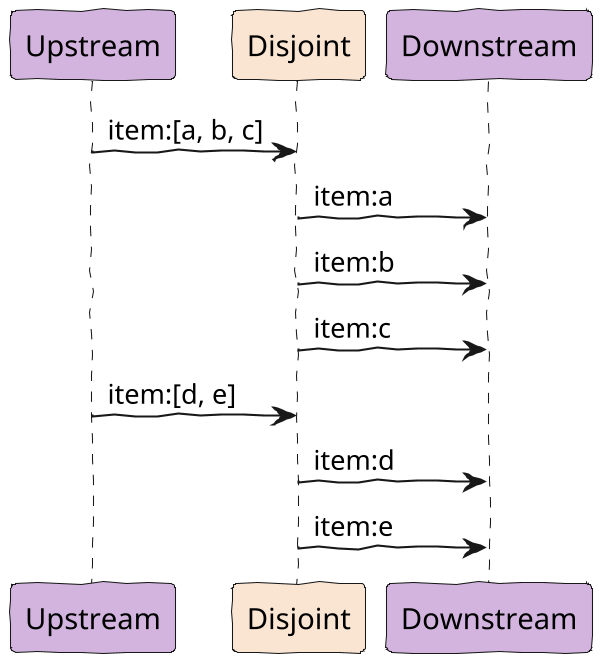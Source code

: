 @startuml

skinparam dpi 200
skinparam useBetaStyle true
skinparam handwritten true
skinparam StereotypeFontSize 0

participant Upstream as pub #D2B4DE
participant "Disjoint" as proc #FAE5D3
participant Downstream as sub  #D2B4DE

pub -> proc: item:[a, b, c]
proc -> sub: item:a
proc -> sub: item:b
proc -> sub: item:c
pub -> proc: item:[d, e]
proc -> sub: item:d
proc -> sub: item:e
@enduml